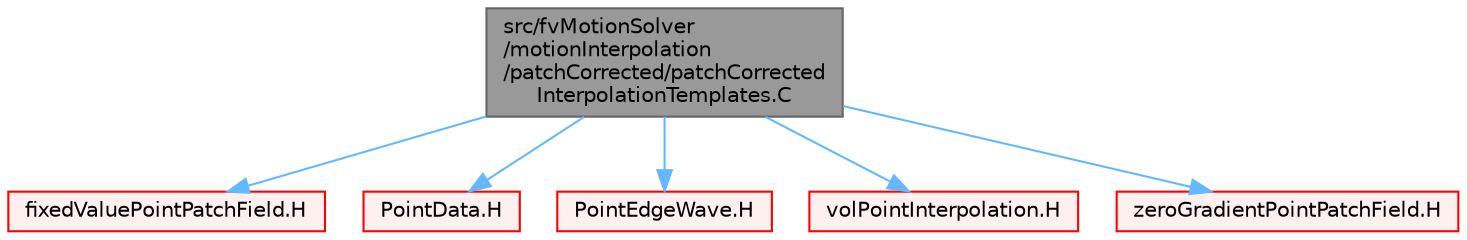 digraph "src/fvMotionSolver/motionInterpolation/patchCorrected/patchCorrectedInterpolationTemplates.C"
{
 // LATEX_PDF_SIZE
  bgcolor="transparent";
  edge [fontname=Helvetica,fontsize=10,labelfontname=Helvetica,labelfontsize=10];
  node [fontname=Helvetica,fontsize=10,shape=box,height=0.2,width=0.4];
  Node1 [id="Node000001",label="src/fvMotionSolver\l/motionInterpolation\l/patchCorrected/patchCorrected\lInterpolationTemplates.C",height=0.2,width=0.4,color="gray40", fillcolor="grey60", style="filled", fontcolor="black",tooltip=" "];
  Node1 -> Node2 [id="edge1_Node000001_Node000002",color="steelblue1",style="solid",tooltip=" "];
  Node2 [id="Node000002",label="fixedValuePointPatchField.H",height=0.2,width=0.4,color="red", fillcolor="#FFF0F0", style="filled",URL="$fixedValuePointPatchField_8H.html",tooltip=" "];
  Node1 -> Node239 [id="edge2_Node000001_Node000239",color="steelblue1",style="solid",tooltip=" "];
  Node239 [id="Node000239",label="PointData.H",height=0.2,width=0.4,color="red", fillcolor="#FFF0F0", style="filled",URL="$PointData_8H.html",tooltip=" "];
  Node1 -> Node314 [id="edge3_Node000001_Node000314",color="steelblue1",style="solid",tooltip=" "];
  Node314 [id="Node000314",label="PointEdgeWave.H",height=0.2,width=0.4,color="red", fillcolor="#FFF0F0", style="filled",URL="$PointEdgeWave_8H.html",tooltip=" "];
  Node1 -> Node317 [id="edge4_Node000001_Node000317",color="steelblue1",style="solid",tooltip=" "];
  Node317 [id="Node000317",label="volPointInterpolation.H",height=0.2,width=0.4,color="red", fillcolor="#FFF0F0", style="filled",URL="$volPointInterpolation_8H.html",tooltip=" "];
  Node1 -> Node400 [id="edge5_Node000001_Node000400",color="steelblue1",style="solid",tooltip=" "];
  Node400 [id="Node000400",label="zeroGradientPointPatchField.H",height=0.2,width=0.4,color="red", fillcolor="#FFF0F0", style="filled",URL="$zeroGradientPointPatchField_8H.html",tooltip=" "];
}
